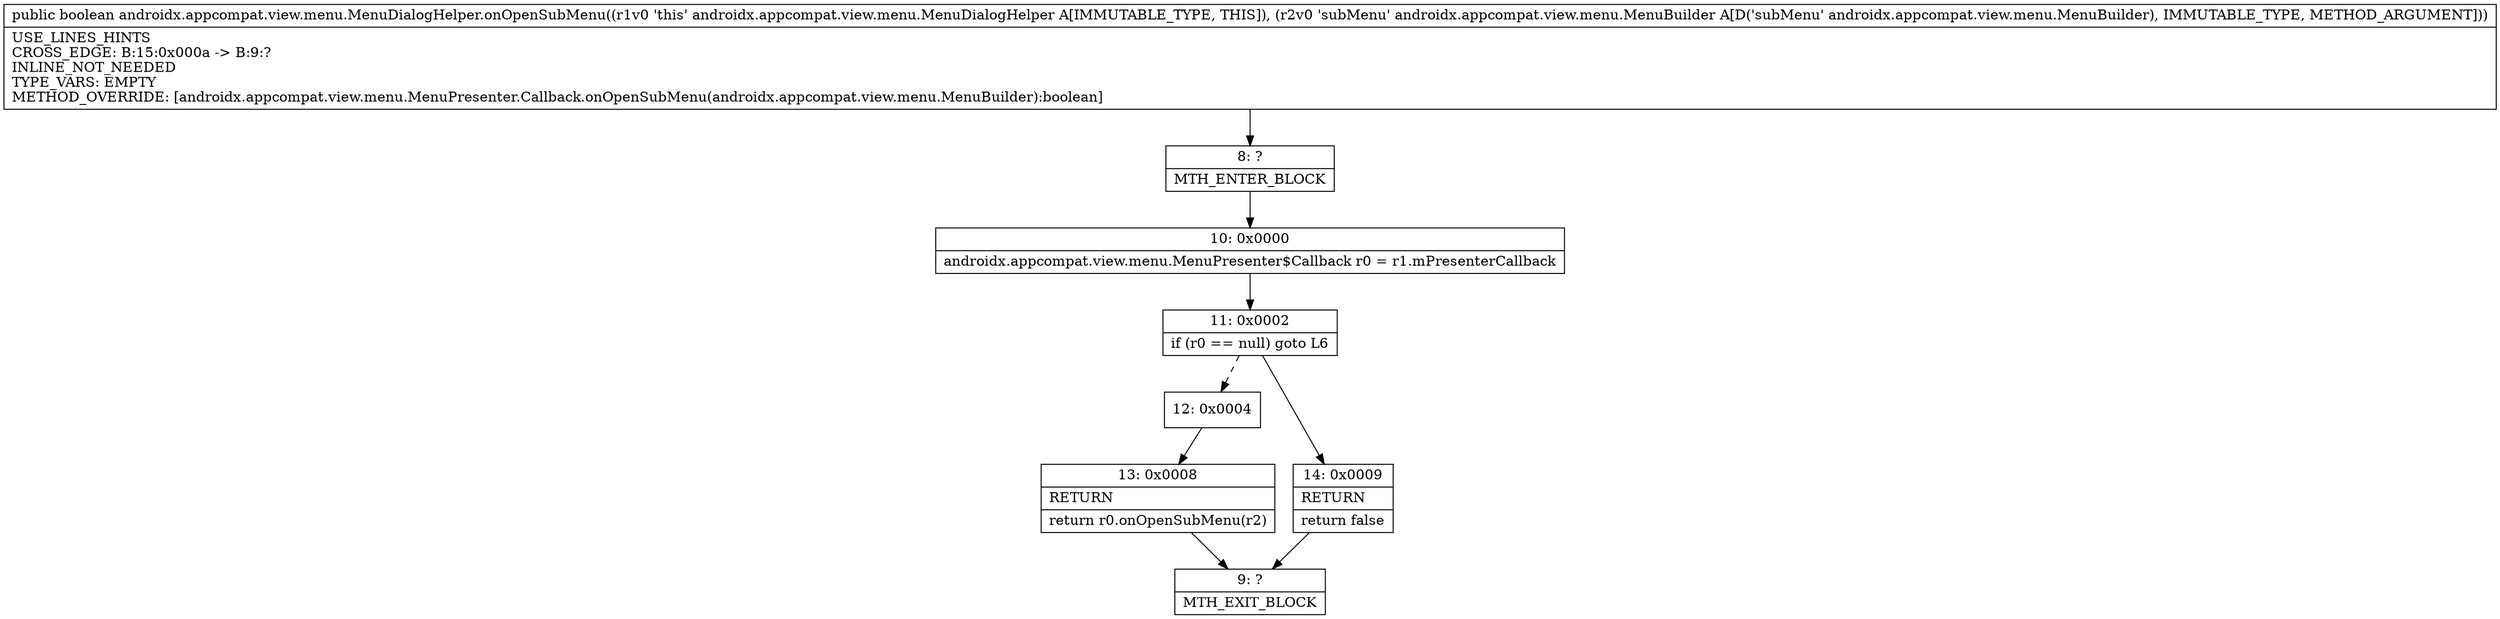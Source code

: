 digraph "CFG forandroidx.appcompat.view.menu.MenuDialogHelper.onOpenSubMenu(Landroidx\/appcompat\/view\/menu\/MenuBuilder;)Z" {
Node_8 [shape=record,label="{8\:\ ?|MTH_ENTER_BLOCK\l}"];
Node_10 [shape=record,label="{10\:\ 0x0000|androidx.appcompat.view.menu.MenuPresenter$Callback r0 = r1.mPresenterCallback\l}"];
Node_11 [shape=record,label="{11\:\ 0x0002|if (r0 == null) goto L6\l}"];
Node_12 [shape=record,label="{12\:\ 0x0004}"];
Node_13 [shape=record,label="{13\:\ 0x0008|RETURN\l|return r0.onOpenSubMenu(r2)\l}"];
Node_9 [shape=record,label="{9\:\ ?|MTH_EXIT_BLOCK\l}"];
Node_14 [shape=record,label="{14\:\ 0x0009|RETURN\l|return false\l}"];
MethodNode[shape=record,label="{public boolean androidx.appcompat.view.menu.MenuDialogHelper.onOpenSubMenu((r1v0 'this' androidx.appcompat.view.menu.MenuDialogHelper A[IMMUTABLE_TYPE, THIS]), (r2v0 'subMenu' androidx.appcompat.view.menu.MenuBuilder A[D('subMenu' androidx.appcompat.view.menu.MenuBuilder), IMMUTABLE_TYPE, METHOD_ARGUMENT]))  | USE_LINES_HINTS\lCROSS_EDGE: B:15:0x000a \-\> B:9:?\lINLINE_NOT_NEEDED\lTYPE_VARS: EMPTY\lMETHOD_OVERRIDE: [androidx.appcompat.view.menu.MenuPresenter.Callback.onOpenSubMenu(androidx.appcompat.view.menu.MenuBuilder):boolean]\l}"];
MethodNode -> Node_8;Node_8 -> Node_10;
Node_10 -> Node_11;
Node_11 -> Node_12[style=dashed];
Node_11 -> Node_14;
Node_12 -> Node_13;
Node_13 -> Node_9;
Node_14 -> Node_9;
}

